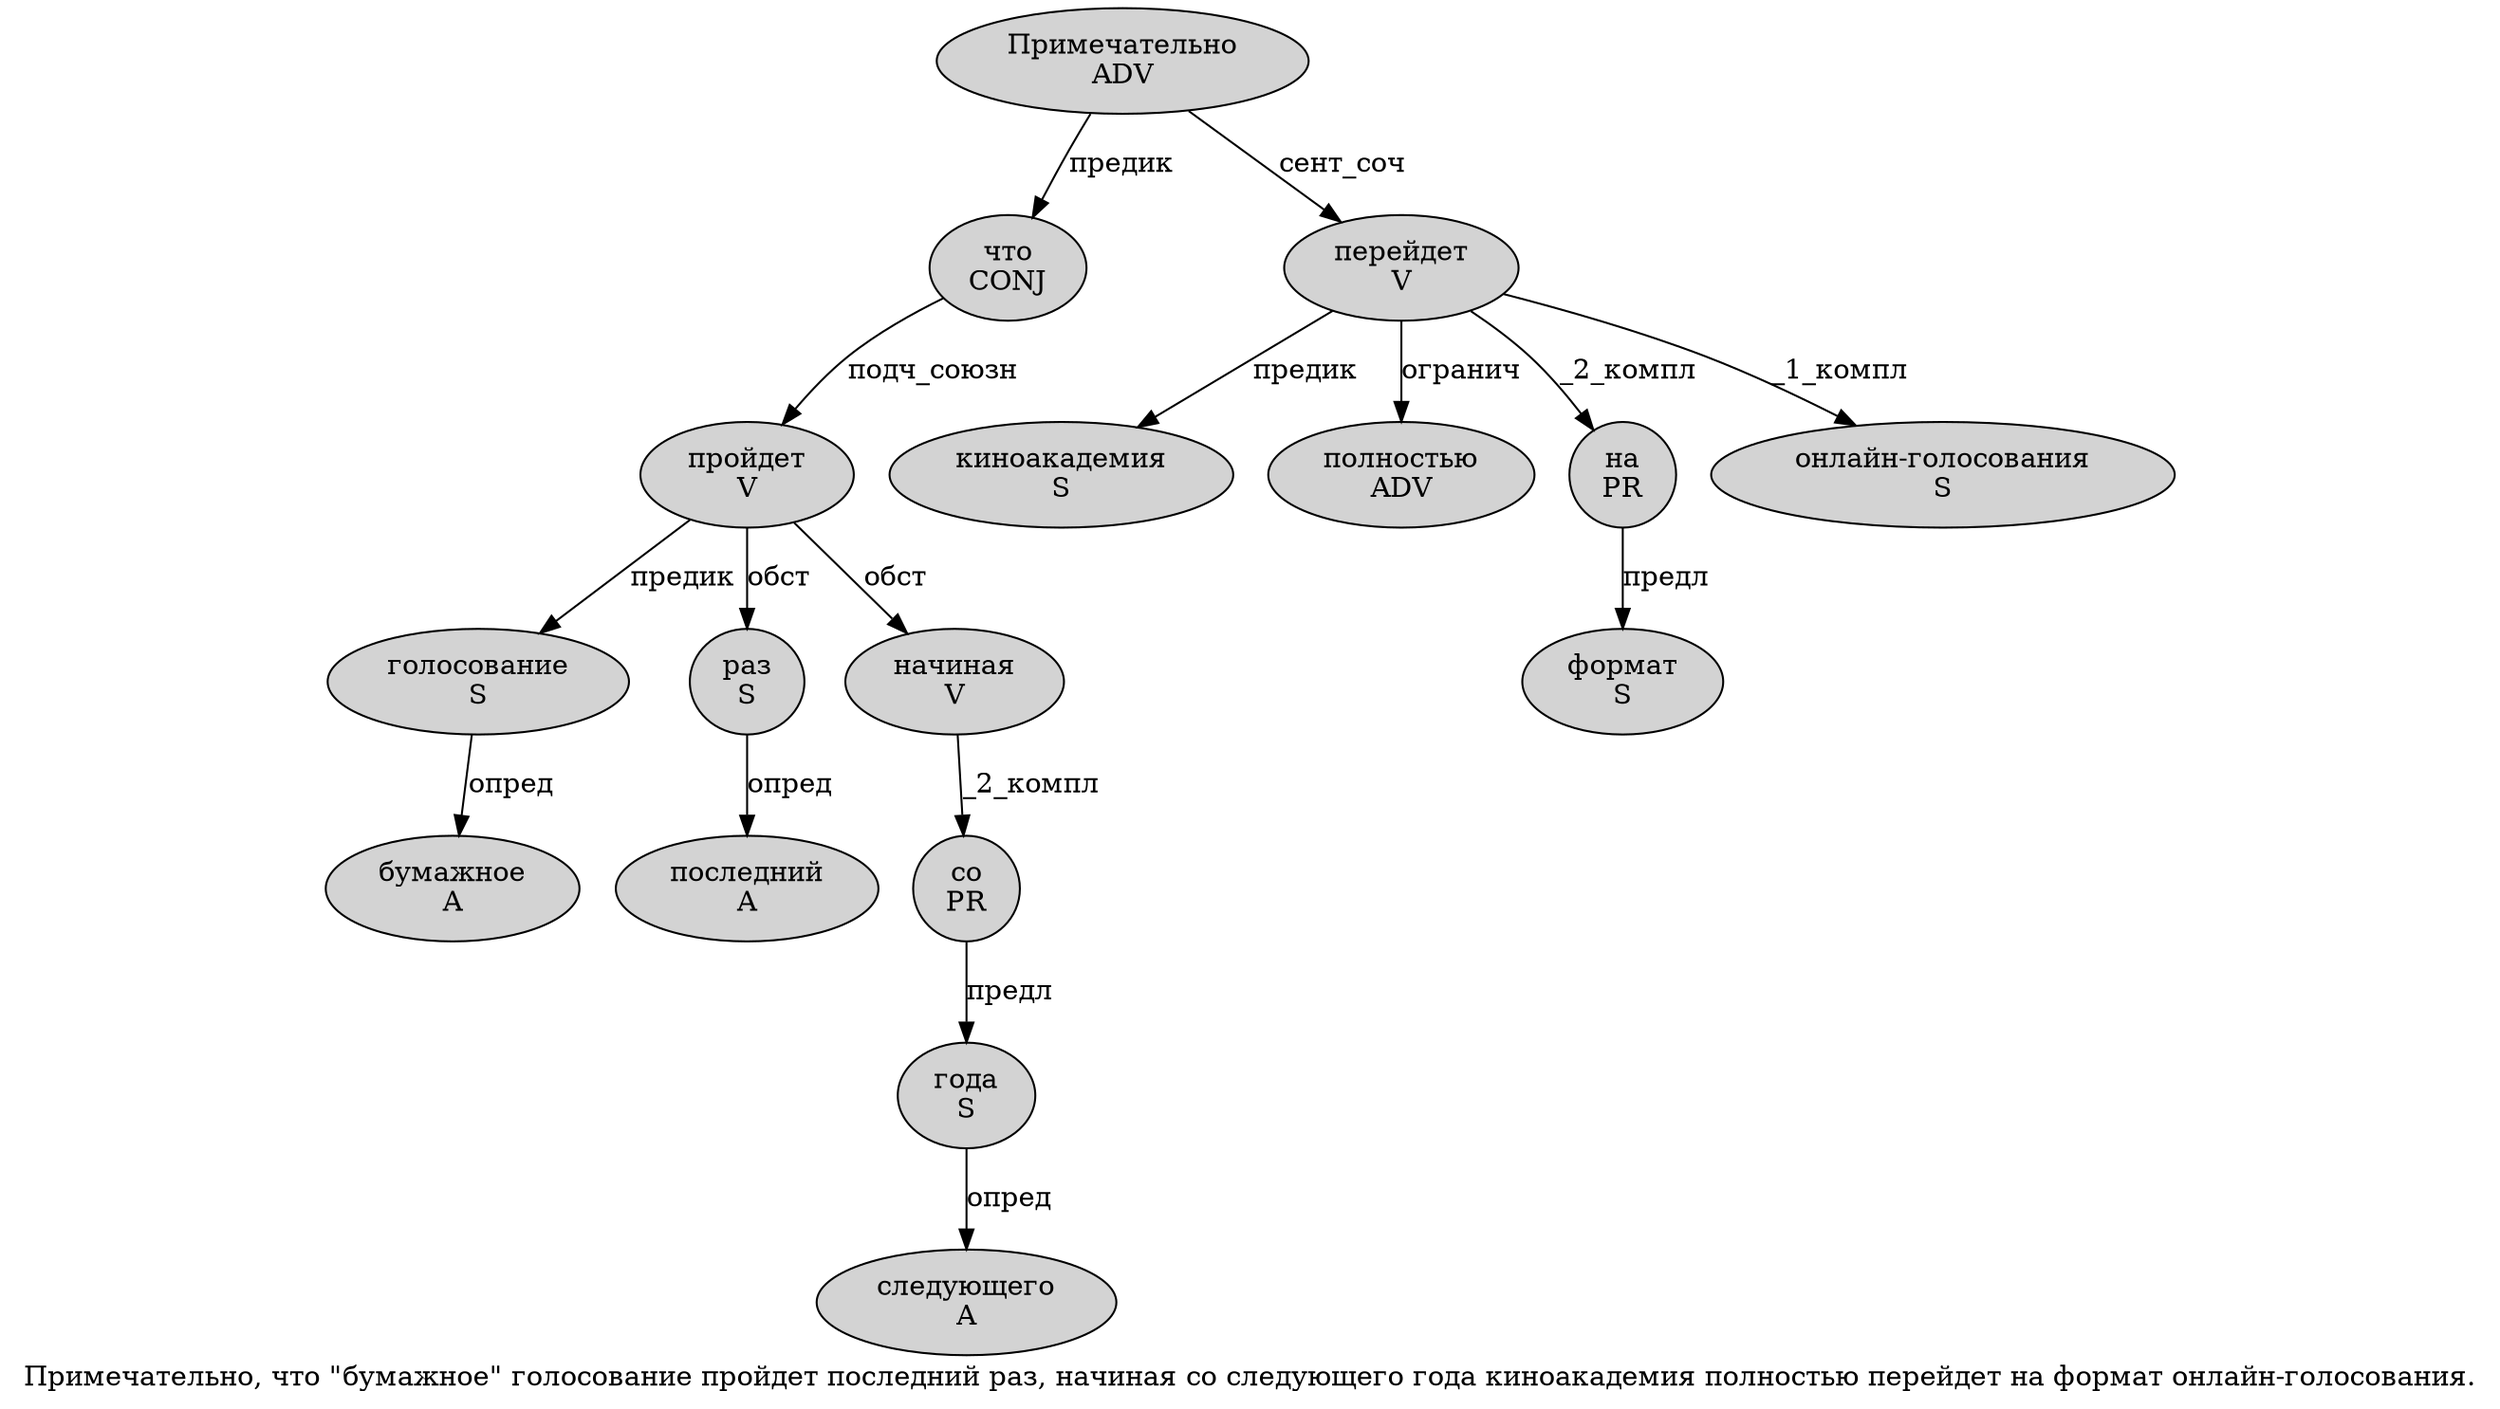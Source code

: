 digraph SENTENCE_1410 {
	graph [label="Примечательно, что \"бумажное\" голосование пройдет последний раз, начиная со следующего года киноакадемия полностью перейдет на формат онлайн-голосования."]
	node [style=filled]
		0 [label="Примечательно
ADV" color="" fillcolor=lightgray penwidth=1 shape=ellipse]
		2 [label="что
CONJ" color="" fillcolor=lightgray penwidth=1 shape=ellipse]
		4 [label="бумажное
A" color="" fillcolor=lightgray penwidth=1 shape=ellipse]
		6 [label="голосование
S" color="" fillcolor=lightgray penwidth=1 shape=ellipse]
		7 [label="пройдет
V" color="" fillcolor=lightgray penwidth=1 shape=ellipse]
		8 [label="последний
A" color="" fillcolor=lightgray penwidth=1 shape=ellipse]
		9 [label="раз
S" color="" fillcolor=lightgray penwidth=1 shape=ellipse]
		11 [label="начиная
V" color="" fillcolor=lightgray penwidth=1 shape=ellipse]
		12 [label="со
PR" color="" fillcolor=lightgray penwidth=1 shape=ellipse]
		13 [label="следующего
A" color="" fillcolor=lightgray penwidth=1 shape=ellipse]
		14 [label="года
S" color="" fillcolor=lightgray penwidth=1 shape=ellipse]
		15 [label="киноакадемия
S" color="" fillcolor=lightgray penwidth=1 shape=ellipse]
		16 [label="полностью
ADV" color="" fillcolor=lightgray penwidth=1 shape=ellipse]
		17 [label="перейдет
V" color="" fillcolor=lightgray penwidth=1 shape=ellipse]
		18 [label="на
PR" color="" fillcolor=lightgray penwidth=1 shape=ellipse]
		19 [label="формат
S" color="" fillcolor=lightgray penwidth=1 shape=ellipse]
		20 [label="онлайн-голосования
S" color="" fillcolor=lightgray penwidth=1 shape=ellipse]
			6 -> 4 [label="опред"]
			7 -> 6 [label="предик"]
			7 -> 9 [label="обст"]
			7 -> 11 [label="обст"]
			12 -> 14 [label="предл"]
			0 -> 2 [label="предик"]
			0 -> 17 [label="сент_соч"]
			14 -> 13 [label="опред"]
			9 -> 8 [label="опред"]
			18 -> 19 [label="предл"]
			17 -> 15 [label="предик"]
			17 -> 16 [label="огранич"]
			17 -> 18 [label="_2_компл"]
			17 -> 20 [label="_1_компл"]
			11 -> 12 [label="_2_компл"]
			2 -> 7 [label="подч_союзн"]
}